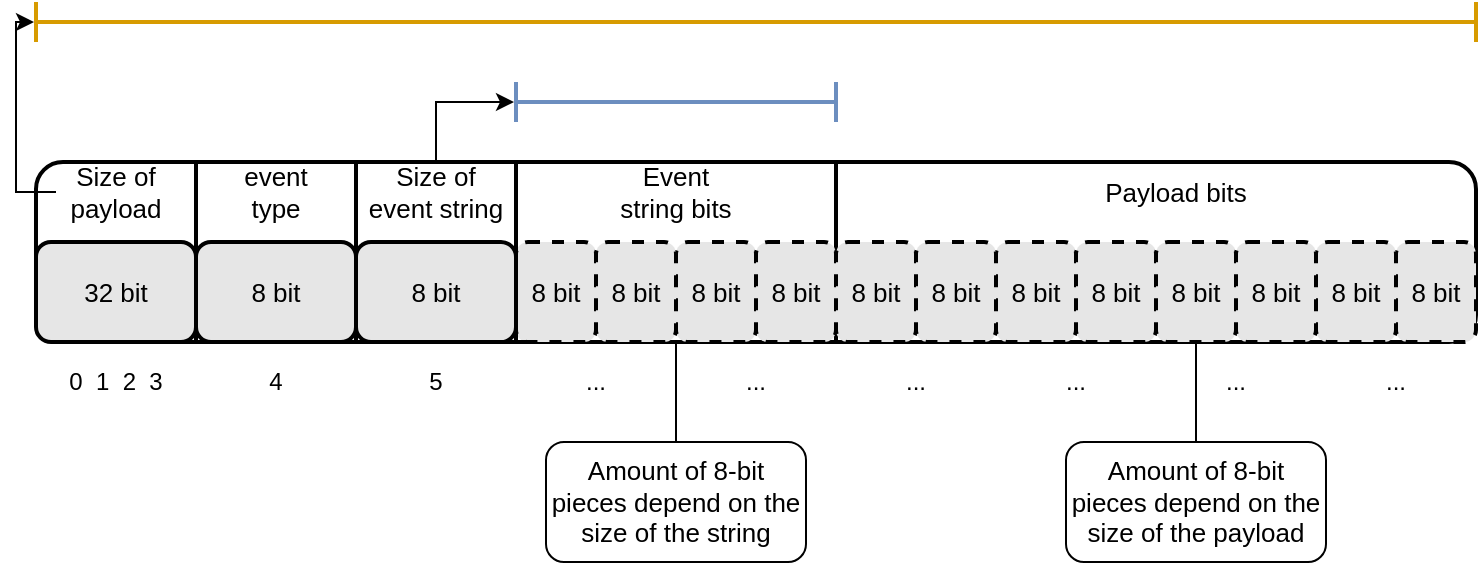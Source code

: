 <mxfile version="15.8.3" type="github">
  <diagram id="SwRV0uEczVV8MqBAX64z" name="Page-1">
    <mxGraphModel dx="542" dy="395" grid="1" gridSize="10" guides="1" tooltips="1" connect="1" arrows="1" fold="1" page="1" pageScale="1" pageWidth="827" pageHeight="1169" math="0" shadow="0">
      <root>
        <mxCell id="0" />
        <mxCell id="1" parent="0" />
        <mxCell id="a4_cbmze4R0DbBTKldTj-1" value="" style="rounded=1;whiteSpace=wrap;html=1;fontSize=13;align=left;strokeWidth=2;perimeterSpacing=0;" parent="1" vertex="1">
          <mxGeometry x="80" y="240" width="720" height="90" as="geometry" />
        </mxCell>
        <mxCell id="a4_cbmze4R0DbBTKldTj-35" value="8 bit" style="rounded=1;whiteSpace=wrap;html=1;fontSize=13;strokeWidth=2;fillColor=#E6E6E6;gradientColor=none;align=center;dashed=1;" parent="1" vertex="1">
          <mxGeometry x="760" y="280" width="40" height="50" as="geometry" />
        </mxCell>
        <mxCell id="a4_cbmze4R0DbBTKldTj-2" value="" style="shape=crossbar;whiteSpace=wrap;html=1;rounded=1;direction=south;fontSize=13;strokeWidth=2;fillColor=#E6E6E6;gradientColor=none;align=left;" parent="1" vertex="1">
          <mxGeometry x="150" y="240" width="20" height="90" as="geometry" />
        </mxCell>
        <mxCell id="a4_cbmze4R0DbBTKldTj-3" value="" style="shape=crossbar;whiteSpace=wrap;html=1;rounded=1;direction=south;fontSize=13;strokeWidth=2;fillColor=#E6E6E6;gradientColor=none;align=left;" parent="1" vertex="1">
          <mxGeometry x="230" y="240" width="20" height="90" as="geometry" />
        </mxCell>
        <mxCell id="a4_cbmze4R0DbBTKldTj-26" style="edgeStyle=orthogonalEdgeStyle;rounded=0;orthogonalLoop=1;jettySize=auto;html=1;exitX=0;exitY=0.5;exitDx=0;exitDy=0;entryX=0;entryY=0.5;entryDx=0;entryDy=0;entryPerimeter=0;fontSize=13;startArrow=none;startFill=0;endArrow=classic;endFill=1;strokeWidth=1;" parent="1" source="a4_cbmze4R0DbBTKldTj-5" target="a4_cbmze4R0DbBTKldTj-20" edge="1">
          <mxGeometry relative="1" as="geometry" />
        </mxCell>
        <mxCell id="a4_cbmze4R0DbBTKldTj-5" value="Size of payload" style="text;html=1;strokeColor=none;fillColor=none;align=center;verticalAlign=middle;whiteSpace=wrap;rounded=0;fontSize=13;" parent="1" vertex="1">
          <mxGeometry x="90" y="240" width="60" height="30" as="geometry" />
        </mxCell>
        <mxCell id="a4_cbmze4R0DbBTKldTj-6" value="Event string bits" style="text;html=1;strokeColor=none;fillColor=none;align=center;verticalAlign=middle;whiteSpace=wrap;rounded=0;fontSize=13;" parent="1" vertex="1">
          <mxGeometry x="370" y="240" width="60" height="30" as="geometry" />
        </mxCell>
        <mxCell id="a4_cbmze4R0DbBTKldTj-8" value="32 bit" style="rounded=1;whiteSpace=wrap;html=1;fontSize=13;strokeWidth=2;fillColor=#E6E6E6;gradientColor=none;align=center;" parent="1" vertex="1">
          <mxGeometry x="80" y="280" width="80" height="50" as="geometry" />
        </mxCell>
        <mxCell id="a4_cbmze4R0DbBTKldTj-25" style="edgeStyle=orthogonalEdgeStyle;rounded=0;orthogonalLoop=1;jettySize=auto;html=1;exitX=0.5;exitY=0;exitDx=0;exitDy=0;entryX=0;entryY=0.5;entryDx=0;entryDy=0;entryPerimeter=0;fontSize=13;startArrow=none;startFill=0;endArrow=classic;endFill=1;strokeWidth=1;" parent="1" source="a4_cbmze4R0DbBTKldTj-9" target="a4_cbmze4R0DbBTKldTj-24" edge="1">
          <mxGeometry relative="1" as="geometry" />
        </mxCell>
        <mxCell id="a4_cbmze4R0DbBTKldTj-9" value="Size of event string" style="text;html=1;strokeColor=none;fillColor=none;align=center;verticalAlign=middle;whiteSpace=wrap;rounded=0;fontSize=13;" parent="1" vertex="1">
          <mxGeometry x="245" y="240" width="70" height="30" as="geometry" />
        </mxCell>
        <mxCell id="a4_cbmze4R0DbBTKldTj-10" value="8 bit" style="rounded=1;whiteSpace=wrap;html=1;fontSize=13;strokeWidth=2;fillColor=#E6E6E6;gradientColor=none;align=center;" parent="1" vertex="1">
          <mxGeometry x="240" y="280" width="80" height="50" as="geometry" />
        </mxCell>
        <mxCell id="a4_cbmze4R0DbBTKldTj-11" value="" style="shape=crossbar;whiteSpace=wrap;html=1;rounded=1;direction=south;fontSize=13;strokeWidth=2;fillColor=#E6E6E6;gradientColor=none;align=left;" parent="1" vertex="1">
          <mxGeometry x="470" y="240" width="20" height="90" as="geometry" />
        </mxCell>
        <mxCell id="a4_cbmze4R0DbBTKldTj-13" value="8 bit" style="rounded=1;whiteSpace=wrap;html=1;fontSize=13;strokeWidth=2;fillColor=#E6E6E6;gradientColor=none;align=center;dashed=1;" parent="1" vertex="1">
          <mxGeometry x="400" y="280" width="40" height="50" as="geometry" />
        </mxCell>
        <mxCell id="a4_cbmze4R0DbBTKldTj-15" value="8 bit" style="rounded=1;whiteSpace=wrap;html=1;fontSize=13;strokeWidth=2;fillColor=#E6E6E6;gradientColor=none;align=center;dashed=1;" parent="1" vertex="1">
          <mxGeometry x="320" y="280" width="40" height="50" as="geometry" />
        </mxCell>
        <mxCell id="a4_cbmze4R0DbBTKldTj-16" value="8 bit" style="rounded=1;whiteSpace=wrap;html=1;fontSize=13;strokeWidth=2;fillColor=#E6E6E6;gradientColor=none;align=center;strokeColor=default;dashed=1;" parent="1" vertex="1">
          <mxGeometry x="360" y="280" width="40" height="50" as="geometry" />
        </mxCell>
        <mxCell id="a4_cbmze4R0DbBTKldTj-17" value="8 bit" style="rounded=1;whiteSpace=wrap;html=1;fontSize=13;strokeWidth=2;fillColor=#E6E6E6;gradientColor=none;align=center;dashed=1;" parent="1" vertex="1">
          <mxGeometry x="440" y="280" width="40" height="50" as="geometry" />
        </mxCell>
        <mxCell id="a4_cbmze4R0DbBTKldTj-19" style="edgeStyle=orthogonalEdgeStyle;rounded=0;orthogonalLoop=1;jettySize=auto;html=1;entryX=1;entryY=1;entryDx=0;entryDy=0;fontSize=13;startArrow=none;startFill=0;strokeWidth=1;endArrow=none;endFill=0;" parent="1" source="a4_cbmze4R0DbBTKldTj-18" target="a4_cbmze4R0DbBTKldTj-16" edge="1">
          <mxGeometry relative="1" as="geometry" />
        </mxCell>
        <mxCell id="a4_cbmze4R0DbBTKldTj-18" value="Amount of 8-bit pieces depend on the size of the string" style="rounded=1;whiteSpace=wrap;html=1;fontSize=13;strokeWidth=1;align=center;" parent="1" vertex="1">
          <mxGeometry x="335" y="380" width="130" height="60" as="geometry" />
        </mxCell>
        <mxCell id="a4_cbmze4R0DbBTKldTj-20" value="" style="shape=crossbar;whiteSpace=wrap;html=1;rounded=1;fontSize=13;strokeColor=#d79b00;strokeWidth=2;fillColor=#ffe6cc;align=center;perimeterSpacing=1;" parent="1" vertex="1">
          <mxGeometry x="80" y="160" width="720" height="20" as="geometry" />
        </mxCell>
        <mxCell id="a4_cbmze4R0DbBTKldTj-24" value="" style="shape=crossbar;whiteSpace=wrap;html=1;rounded=1;fontSize=13;strokeColor=#6c8ebf;strokeWidth=2;fillColor=#dae8fc;align=center;perimeterSpacing=1;" parent="1" vertex="1">
          <mxGeometry x="320" y="200" width="160" height="20" as="geometry" />
        </mxCell>
        <mxCell id="a4_cbmze4R0DbBTKldTj-27" value="Payload bits" style="text;html=1;strokeColor=none;fillColor=none;align=center;verticalAlign=middle;whiteSpace=wrap;rounded=0;fontSize=13;" parent="1" vertex="1">
          <mxGeometry x="590" y="240" width="120" height="30" as="geometry" />
        </mxCell>
        <mxCell id="a4_cbmze4R0DbBTKldTj-28" value="8 bit" style="rounded=1;whiteSpace=wrap;html=1;fontSize=13;strokeWidth=2;fillColor=#E6E6E6;gradientColor=none;align=center;dashed=1;" parent="1" vertex="1">
          <mxGeometry x="560" y="280" width="40" height="50" as="geometry" />
        </mxCell>
        <mxCell id="a4_cbmze4R0DbBTKldTj-29" value="8 bit" style="rounded=1;whiteSpace=wrap;html=1;fontSize=13;strokeWidth=2;fillColor=#E6E6E6;gradientColor=none;align=center;dashed=1;" parent="1" vertex="1">
          <mxGeometry x="480" y="280" width="40" height="50" as="geometry" />
        </mxCell>
        <mxCell id="a4_cbmze4R0DbBTKldTj-30" value="8 bit" style="rounded=1;whiteSpace=wrap;html=1;fontSize=13;strokeWidth=2;fillColor=#E6E6E6;gradientColor=none;align=center;strokeColor=default;dashed=1;" parent="1" vertex="1">
          <mxGeometry x="520" y="280" width="40" height="50" as="geometry" />
        </mxCell>
        <mxCell id="a4_cbmze4R0DbBTKldTj-31" value="8 bit" style="rounded=1;whiteSpace=wrap;html=1;fontSize=13;strokeWidth=2;fillColor=#E6E6E6;gradientColor=none;align=center;dashed=1;" parent="1" vertex="1">
          <mxGeometry x="600" y="280" width="40" height="50" as="geometry" />
        </mxCell>
        <mxCell id="a4_cbmze4R0DbBTKldTj-32" value="8 bit" style="rounded=1;whiteSpace=wrap;html=1;fontSize=13;strokeWidth=2;fillColor=#E6E6E6;gradientColor=none;align=center;dashed=1;" parent="1" vertex="1">
          <mxGeometry x="720" y="280" width="40" height="50" as="geometry" />
        </mxCell>
        <mxCell id="a4_cbmze4R0DbBTKldTj-33" value="8 bit" style="rounded=1;whiteSpace=wrap;html=1;fontSize=13;strokeWidth=2;fillColor=#E6E6E6;gradientColor=none;align=center;dashed=1;" parent="1" vertex="1">
          <mxGeometry x="640" y="280" width="40" height="50" as="geometry" />
        </mxCell>
        <mxCell id="a4_cbmze4R0DbBTKldTj-34" value="8 bit" style="rounded=1;whiteSpace=wrap;html=1;fontSize=13;strokeWidth=2;fillColor=#E6E6E6;gradientColor=none;align=center;strokeColor=default;dashed=1;" parent="1" vertex="1">
          <mxGeometry x="680" y="280" width="40" height="50" as="geometry" />
        </mxCell>
        <mxCell id="a4_cbmze4R0DbBTKldTj-37" style="edgeStyle=orthogonalEdgeStyle;rounded=0;orthogonalLoop=1;jettySize=auto;html=1;entryX=0.5;entryY=1;entryDx=0;entryDy=0;fontSize=13;startArrow=none;startFill=0;endArrow=none;endFill=0;strokeWidth=1;" parent="1" source="a4_cbmze4R0DbBTKldTj-36" target="a4_cbmze4R0DbBTKldTj-33" edge="1">
          <mxGeometry relative="1" as="geometry" />
        </mxCell>
        <mxCell id="a4_cbmze4R0DbBTKldTj-36" value="Amount of 8-bit pieces depend on the size of the payload" style="rounded=1;whiteSpace=wrap;html=1;fontSize=13;strokeWidth=1;align=center;" parent="1" vertex="1">
          <mxGeometry x="595" y="380" width="130" height="60" as="geometry" />
        </mxCell>
        <mxCell id="-DXUKbrIUSVWYFAGIOi8-1" value="" style="shape=crossbar;whiteSpace=wrap;html=1;rounded=1;direction=south;fontSize=13;strokeWidth=2;fillColor=#E6E6E6;gradientColor=none;align=left;" vertex="1" parent="1">
          <mxGeometry x="310" y="240" width="20" height="90" as="geometry" />
        </mxCell>
        <mxCell id="-DXUKbrIUSVWYFAGIOi8-2" value="event type" style="text;html=1;strokeColor=none;fillColor=none;align=center;verticalAlign=middle;whiteSpace=wrap;rounded=0;fontSize=13;" vertex="1" parent="1">
          <mxGeometry x="170" y="240" width="60" height="30" as="geometry" />
        </mxCell>
        <mxCell id="-DXUKbrIUSVWYFAGIOi8-3" value="8 bit" style="rounded=1;whiteSpace=wrap;html=1;fontSize=13;strokeWidth=2;fillColor=#E6E6E6;gradientColor=none;align=center;" vertex="1" parent="1">
          <mxGeometry x="160" y="280" width="80" height="50" as="geometry" />
        </mxCell>
        <mxCell id="-DXUKbrIUSVWYFAGIOi8-4" value="0 &amp;nbsp;1 &amp;nbsp;2 &amp;nbsp;3" style="text;align=center;verticalAlign=bottom;whiteSpace=wrap;rounded=0;strokeColor=none;glass=0;shadow=0;sketch=0;spacingTop=2;spacing=3;html=1;" vertex="1" parent="1">
          <mxGeometry x="80" y="330" width="80" height="30" as="geometry" />
        </mxCell>
        <mxCell id="-DXUKbrIUSVWYFAGIOi8-5" value="4" style="text;align=center;verticalAlign=bottom;whiteSpace=wrap;rounded=0;strokeColor=none;glass=0;shadow=0;sketch=0;spacingTop=2;spacing=3;html=1;" vertex="1" parent="1">
          <mxGeometry x="160" y="330" width="80" height="30" as="geometry" />
        </mxCell>
        <mxCell id="-DXUKbrIUSVWYFAGIOi8-6" value="5" style="text;align=center;verticalAlign=bottom;whiteSpace=wrap;rounded=0;strokeColor=none;glass=0;shadow=0;sketch=0;spacingTop=2;spacing=3;html=1;" vertex="1" parent="1">
          <mxGeometry x="240" y="330" width="80" height="30" as="geometry" />
        </mxCell>
        <mxCell id="-DXUKbrIUSVWYFAGIOi8-7" value="..." style="text;align=center;verticalAlign=bottom;whiteSpace=wrap;rounded=0;strokeColor=none;glass=0;shadow=0;sketch=0;spacingTop=2;spacing=3;html=1;" vertex="1" parent="1">
          <mxGeometry x="320" y="330" width="80" height="30" as="geometry" />
        </mxCell>
        <mxCell id="-DXUKbrIUSVWYFAGIOi8-8" value="..." style="text;align=center;verticalAlign=bottom;whiteSpace=wrap;rounded=0;strokeColor=none;glass=0;shadow=0;sketch=0;spacingTop=2;spacing=3;html=1;" vertex="1" parent="1">
          <mxGeometry x="400" y="330" width="80" height="30" as="geometry" />
        </mxCell>
        <mxCell id="-DXUKbrIUSVWYFAGIOi8-9" value="..." style="text;align=center;verticalAlign=bottom;whiteSpace=wrap;rounded=0;strokeColor=none;glass=0;shadow=0;sketch=0;spacingTop=2;spacing=3;html=1;" vertex="1" parent="1">
          <mxGeometry x="480" y="330" width="80" height="30" as="geometry" />
        </mxCell>
        <mxCell id="-DXUKbrIUSVWYFAGIOi8-10" value="..." style="text;align=center;verticalAlign=bottom;whiteSpace=wrap;rounded=0;strokeColor=none;glass=0;shadow=0;sketch=0;spacingTop=2;spacing=3;html=1;" vertex="1" parent="1">
          <mxGeometry x="560" y="330" width="80" height="30" as="geometry" />
        </mxCell>
        <mxCell id="-DXUKbrIUSVWYFAGIOi8-11" value="..." style="text;align=center;verticalAlign=bottom;whiteSpace=wrap;rounded=0;strokeColor=none;glass=0;shadow=0;sketch=0;spacingTop=2;spacing=3;html=1;" vertex="1" parent="1">
          <mxGeometry x="640" y="330" width="80" height="30" as="geometry" />
        </mxCell>
        <mxCell id="-DXUKbrIUSVWYFAGIOi8-12" value="..." style="text;align=center;verticalAlign=bottom;whiteSpace=wrap;rounded=0;strokeColor=none;glass=0;shadow=0;sketch=0;spacingTop=2;spacing=3;html=1;" vertex="1" parent="1">
          <mxGeometry x="720" y="330" width="80" height="30" as="geometry" />
        </mxCell>
      </root>
    </mxGraphModel>
  </diagram>
</mxfile>
